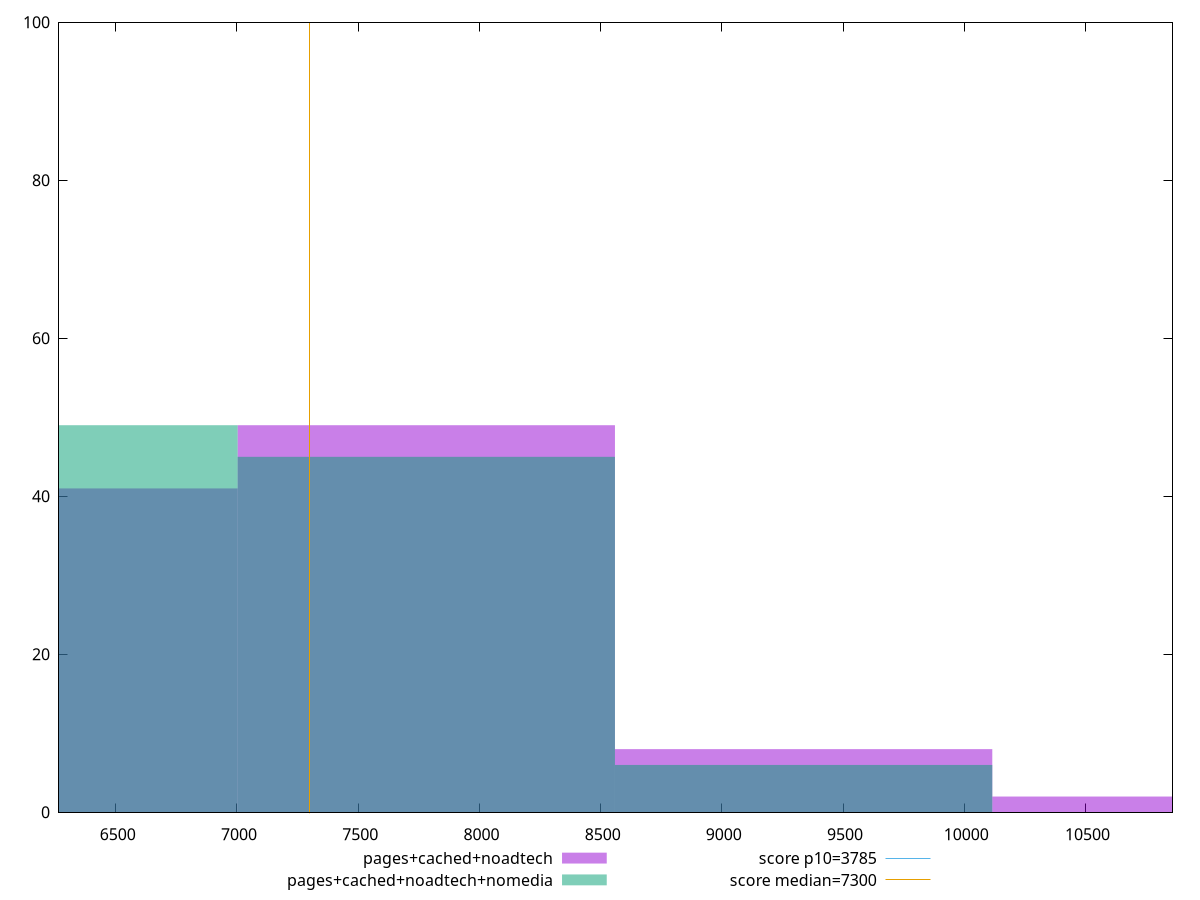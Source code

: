 reset

$pagesCachedNoadtech <<EOF
9337.165958365647 8
7780.971631971372 49
6224.777305577098 41
10893.360284759921 2
EOF

$pagesCachedNoadtechNomedia <<EOF
7780.971631971372 45
6224.777305577098 49
9337.165958365647 6
EOF

set key outside below
set boxwidth 1556.1943263942744
set xrange [6266.248:10858.442]
set yrange [0:100]
set trange [0:100]
set style fill transparent solid 0.5 noborder

set parametric
set terminal svg size 640, 500 enhanced background rgb 'white'
set output "report_00013_2021-02-09T12-04-24.940Z/interactive/comparison/histogram/2_vs_3.svg"

plot $pagesCachedNoadtech title "pages+cached+noadtech" with boxes, \
     $pagesCachedNoadtechNomedia title "pages+cached+noadtech+nomedia" with boxes, \
     3785,t title "score p10=3785", \
     7300,t title "score median=7300"

reset
